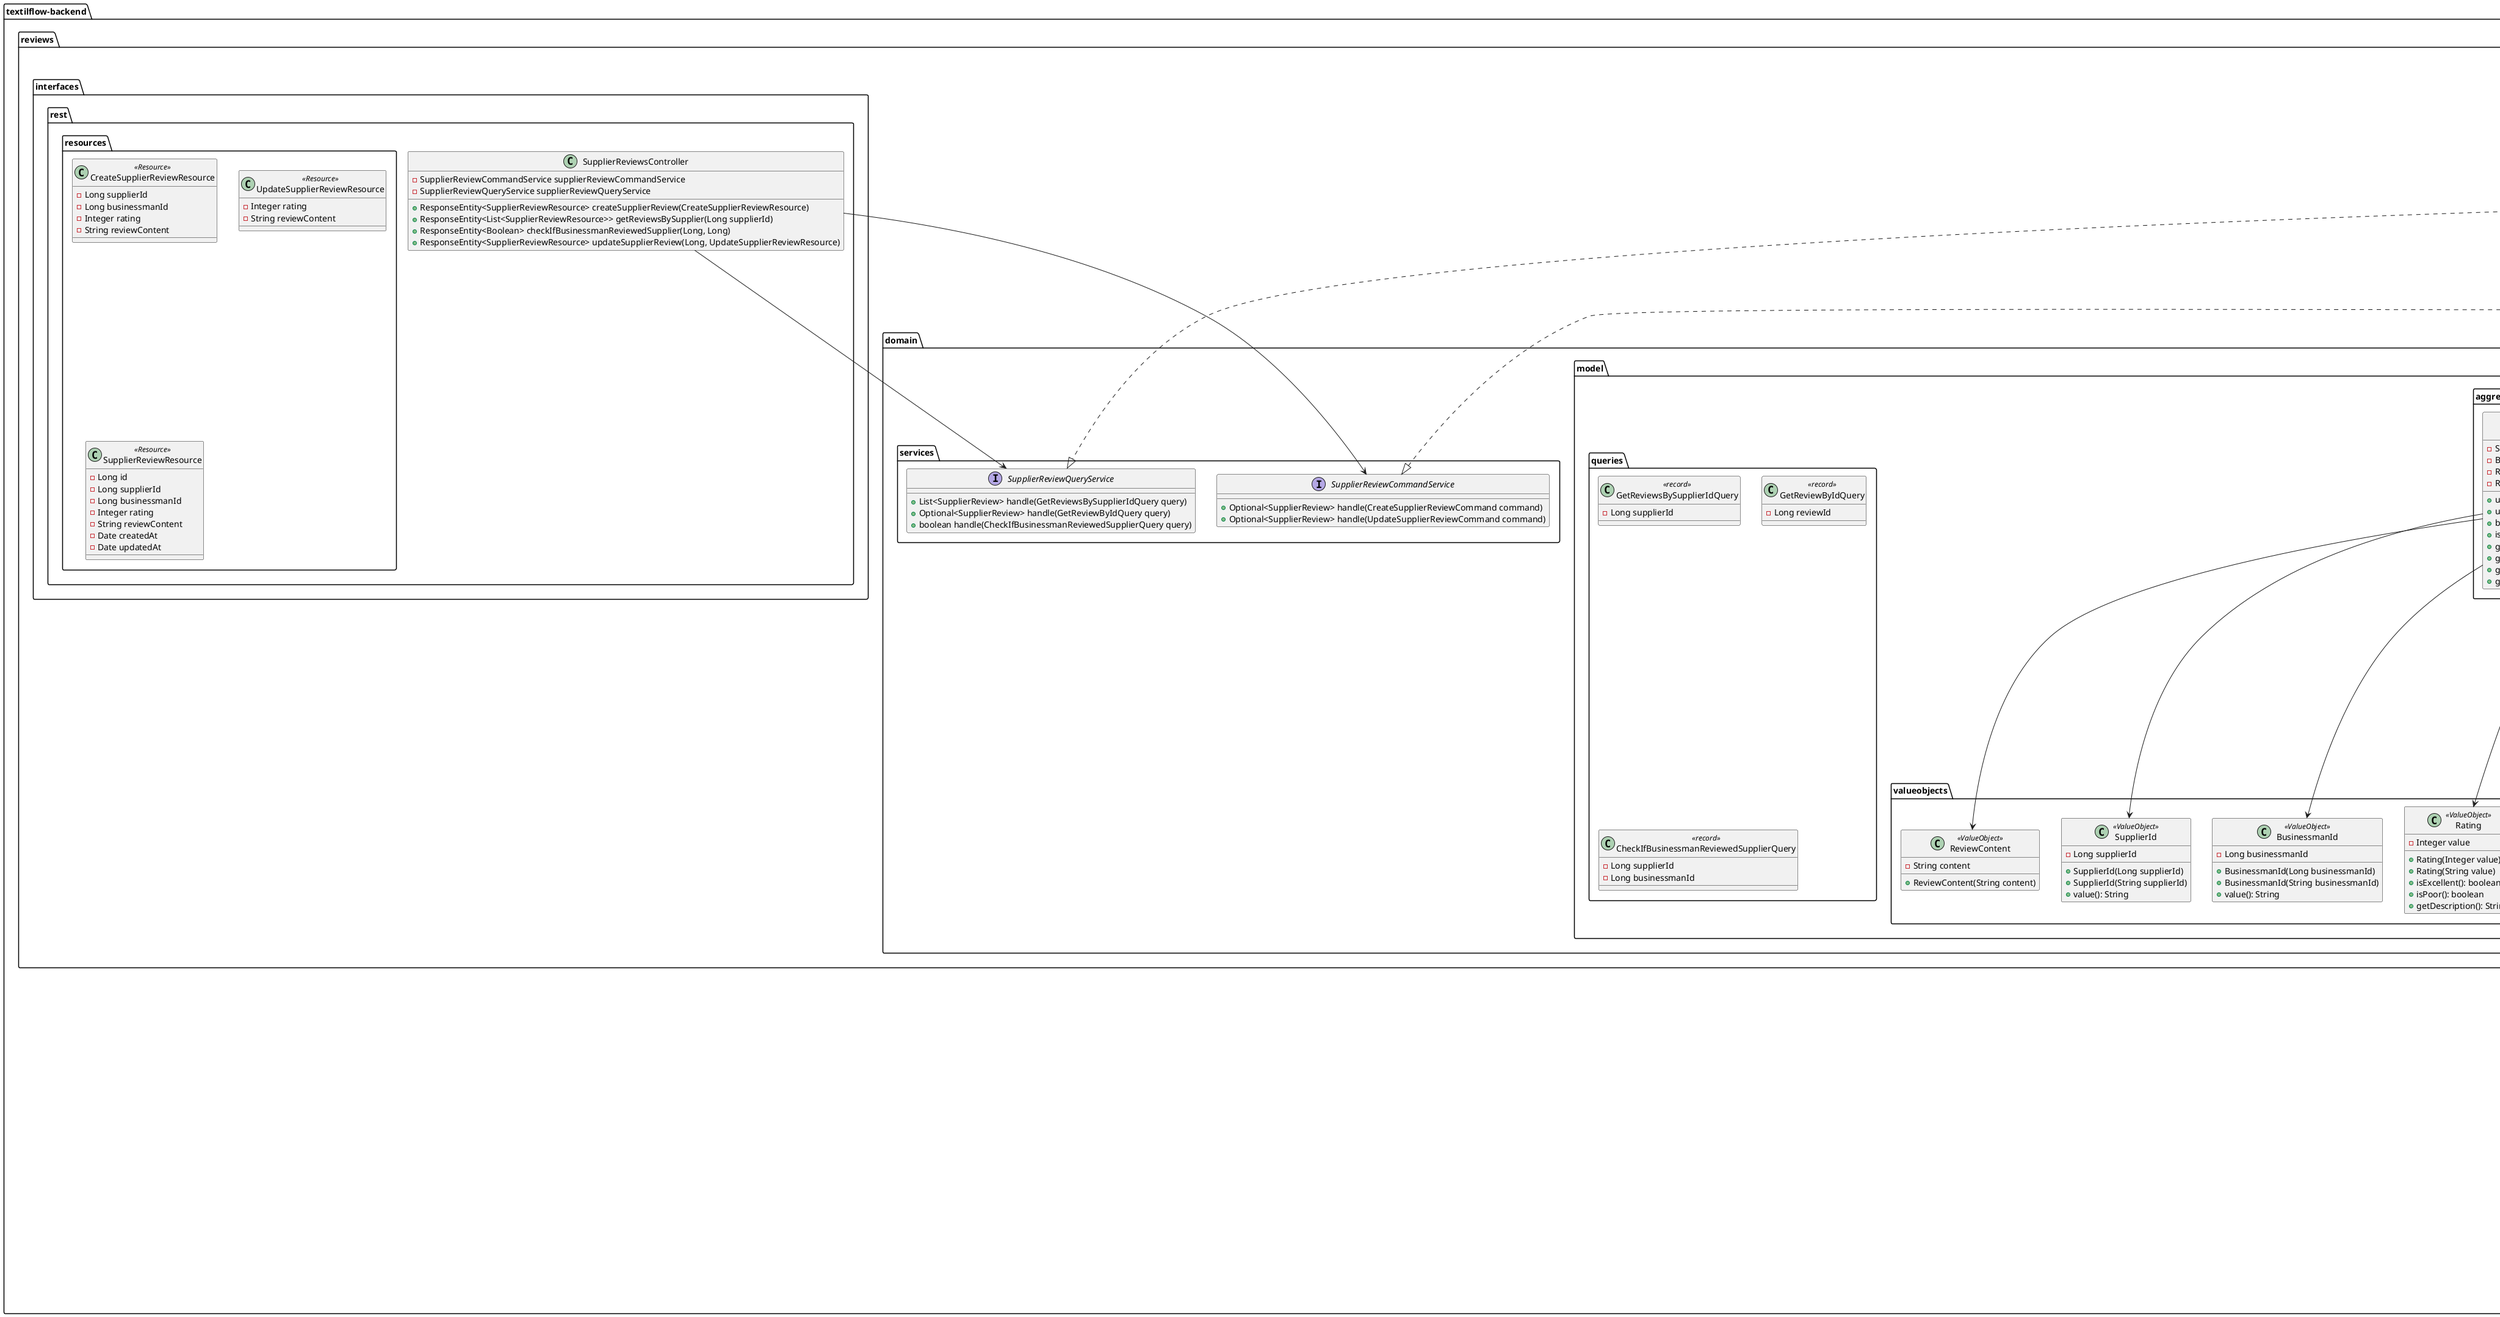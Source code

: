 @startuml
package textilflow-backend {

    ' --- BOUNDED CONTEXT: IAM ---
    package iam {
        package domain {
            package model {
                package aggregates {
                    class User <<AggregateRoot>> {
                        - String name
                        - String email
                        - String password
                        - Roles role
                        - String country
                        - String city
                        - String address
                        - String phone
                        + updateRole(Roles newRole)
                        + getRoleName(): String
                    }
                }
                package commands {
                    class SignInCommand <<record>> {
                        - String email
                        - String password
                    }
                    class SignUpCommand <<record>> {
                        - String name
                        - String email
                        - String password
                        - String country
                        - String city
                        - String address
                        - String phone
                        - Roles role
                    }
                    class UpdateUserRoleCommand <<record>> {
                        - Long userId
                        - Roles newRole
                    }
                    class UpdateUserDataCommand <<record>> {
                        - Long userId
                        - String name
                        - String email
                        - String country
                        - String city
                        - String address
                        - String phone
                    }
                }
                package queries {
                    class GetUserByEmailQuery <<record>> {
                        - String email
                    }
                    class GetUserByIdQuery <<record>> {
                        - Long userId
                    }
                }
                package valueobjects {
                    enum Roles {
                        BUSINESSMAN
                        SUPPLIER
                    }
                    class EmailAddress <<ValueObject>> {
                        - String address
                    }
                }
            }
            package services {
                interface UserCommandService {
                    + Optional<User> handle(SignUpCommand command)
                    + Optional<User> handle(UpdateUserRoleCommand command)
                    + Optional<User> handle(UpdateUserDataCommand command)
                    + Optional<ImmutablePair<User, String>> handle(SignInCommand command)
                }
                interface UserQueryService {
                    + Optional<User> handle(GetUserByIdQuery query)
                    + Optional<User> handle(GetUserByEmailQuery query)
                }
            }
        }
        package application {
            package internal {
                package commandservices {
                    class UserCommandServiceImpl {
                        - UserRepository userRepository
                        - HashingService hashingService
                        - TokenService tokenService
                        - ApplicationEventPublisher eventPublisher
                        + Optional<User> handle(SignUpCommand command)
                        + Optional<ImmutablePair<User, String>> handle(SignInCommand command)
                        + Optional<User> handle(UpdateUserRoleCommand command)
                        + Optional<User> handle(UpdateUserDataCommand command)
                    }
                }
                package queryservices {
                    class UserQueryServiceImpl {
                        - UserRepository userRepository
                        + Optional<User> handle(GetUserByIdQuery query)
                        + Optional<User> handle(GetUserByEmailQuery query)
                    }
                }
            }
        }
        package infrastructure {
            package hashing {
                interface HashingService {
                    + String encode(String password)
                    + boolean matches(String rawPassword, String encodedPassword)
                }
            }
            package tokens {
                interface TokenService {
                    + String generateToken(String email)
                }
            }
            package persistence {
                package jpa {
                    interface UserRepository {
                        + Optional<User> findByEmail(String email)
                        + Optional<User> findById(Long id)
                        + boolean existsByEmail(String email)
                        + User save(User user)
                    }
                }
            }
        }
    }

    ' --- BOUNDED CONTEXT: BATCHES ---
    package batches {
        package domain {
            package model {
                package aggregates {
                    class Batch <<AggregateRoot>> {
                        - String code
                        - String client
                        - Long businessmanId
                        - Long supplierId
                        - String fabricType
                        - String color
                        - Integer quantity
                        - Double price
                        - String observations
                        - String address
                        - LocalDate date
                        - BatchStatus status
                        - String imageUrl
                        + updateInformation(...)
                    }
                }
                package commands {
                    class CreateBatchCommand <<record>> {
                        - String code
                        - String client
                        - Long businessmanId
                        - Long supplierId
                        - String fabricType
                        - String color
                        - Integer quantity
                        - Double price
                        - String observations
                        - String address
                        - LocalDate date
                        - BatchStatus status
                        - String imageUrl
                    }
                    class UpdateBatchCommand <<record>> {
                        - Long batchId
                        - String code
                        - String client
                        - Long businessmanId
                        - Long supplierId
                        - String fabricType
                        - String color
                        - Integer quantity
                        - Double price
                        - String observations
                        - String address
                        - LocalDate date
                        - BatchStatus status
                        - String imageUrl
                    }
                    class DeleteBatchCommand <<record>> {
                        - Long batchId
                    }
                }
                package queries {
                    class GetAllBatchesQuery <<record>> {}
                    class GetBatchByIdQuery <<record>> {
                        - Long batchId
                    }
                }
                package valueobjects {
                    enum BatchStatus {
                        PENDING
                        IN_PROGRESS
                        COMPLETED
                        CANCELLED
                    }
                }
            }
            package services {
                interface BatchCommandService {
                    + Long handle(CreateBatchCommand command)
                    + Optional<Batch> handle(UpdateBatchCommand command)
                    + void handle(DeleteBatchCommand command)
                }
                interface BatchQueryService {
                    + Optional<Batch> handle(GetBatchByIdQuery query)
                    + List<Batch> handle(GetAllBatchesQuery query)
                }
            }
        }
        package application {
            package internal {
                package commandservices {
                    class BatchCommandServiceImpl {
                        - BatchRepository batchRepository
                        - ProfilesContextFacade profilesContextFacade
                        - ApplicationEventPublisher eventPublisher
                        + Long handle(CreateBatchCommand command)
                        + Optional<Batch> handle(UpdateBatchCommand command)
                        + void handle(DeleteBatchCommand command)
                    }
                }
                package queryservices {
                    class BatchQueryServiceImpl {
                        - BatchRepository batchRepository
                        + Optional<Batch> handle(GetBatchByIdQuery query)
                        + List<Batch> handle(GetAllBatchesQuery query)
                    }
                }
            }
        }
        package infraestructure {
            package persistence {
                package repositories {
                    interface BatchRepository {
                        + List<Batch> findByBusinessmanId(Long)
                        + List<Batch> findBySupplierId(Long)
                        + boolean existsByCode(String)
                        + boolean existsByCodeAndIdIsNot(String, Long)
                        + Optional<Batch> findById(Long)
                        + Batch save(Batch)
                        + void deleteById(Long)
                    }
                }
            }
        }
    }

    ' --- BOUNDED CONTEXT: PROFILES ---
    package profiles {
        package domain {
            package model {
                package aggregates {
                    class Businessman <<AggregateRoot>> {
                        - Long userId
                        - CompanyName companyName
                        - Ruc ruc
                        - BusinessType businessType
                        - LogoUrl logoUrl
                        - String description
                        - String website
                        - Date createdAt
                        - Date updatedAt
                        + updateInformation(CompanyName, Ruc, BusinessType, String, String)
                        + updateLogo(LogoUrl logoUrl)
                        + getCompanyNameValue(): String
                        + getRucValue(): String
                        + getBusinessTypeValue(): String
                        + getLogoUrlValue(): String
                    }
                    class Supplier <<AggregateRoot>> {
                        - Long userId
                        - CompanyName companyName
                        - Ruc ruc
                        - Specialization specialization
                        - LogoUrl logoUrl
                        - String description
                        - String certifications
                        - Date createdAt
                        - Date updatedAt
                        + updateInformation(CompanyName, Ruc, Specialization, String, String)
                        + updateLogo(LogoUrl logoUrl)
                        + getCompanyNameValue(): String
                        + getRucValue(): String
                        + getSpecializationValue(): String
                        + getLogoUrlValue(): String
                    }
                }
                package commands {
                    class CreateBusinessmanCommand <<record>> {
                        - Long userId
                        - String companyName
                        - String ruc
                        - String businessType
                        - String description
                        - String website
                    }
                    class CreateSupplierCommand <<record>> {
                        - Long userId
                        - String companyName
                        - String ruc
                        - String specialization
                        - String description
                        - String certifications
                    }
                    class UpdateBusinessmanCommand <<record>> {
                        - Long userId
                        - String companyName
                        - String ruc
                        - String businessType
                        - String description
                        - String website
                        - String name
                        - String email
                        - String country
                        - String city
                        - String address
                        - String phone
                    }
                    class UpdateSupplierCommand <<record>> {
                        - Long userId
                        - String companyName
                        - String ruc
                        - String specialization
                        - String description
                        - String certifications
                        - String name
                        - String email
                        - String country
                        - String city
                        - String address
                        - String phone
                    }
                    class DeleteLogoCommand <<record>> {
                        - Long userId
                    }
                    class UploadLogoCommand <<record>> {
                        - Long userId
                        - String logoUrl
                    }
                }
                package queries {
                    class GetAllBusinessmenQuery <<record>> {}
                    class GetBusinessmanByUserIdQuery <<record>> {
                        - Long userId
                    }
                    class GetAllSuppliersQuery <<record>> {}
                    class GetSupplierByUserIdQuery <<record>> {
                        - Long userId
                    }
                    class GetProfileByUserIdQuery <<record>> {
                        - Long userId
                    }
                }
                package valueobjects {
                    class CompanyName <<ValueObject>> {
                        - String name
                        + CompanyName(String name)
                    }
                    class Ruc <<ValueObject>> {
                        - String number
                        + Ruc(String number)
                    }
                    class BusinessType <<ValueObject>> {
                        - String type
                        + BusinessType(String type)
                    }
                    class Specialization <<ValueObject>> {
                        - String area
                        + Specialization(String area)
                    }
                    class LogoUrl <<ValueObject>> {
                        - String url
                        + LogoUrl(String url)
                        + isEmpty(): boolean
                    }
                    class UserId <<ValueObject>> {
                        - Long id
                        + UserId(Long id)
                    }
                }
            }
            package services {
                interface BusinessmanCommandService {
                    + Optional<Businessman> handle(CreateBusinessmanCommand command)
                    + Optional<Businessman> handle(UpdateBusinessmanCommand command)
                    + Optional<Businessman> handle(UploadLogoCommand command)
                    + Optional<Businessman> handle(DeleteLogoCommand command)
                }
                interface BusinessmanQueryService {
                    + Optional<Businessman> handle(GetBusinessmanByUserIdQuery query)
                    + List<Businessman> handle(GetAllBusinessmenQuery query)
                }
                interface SupplierCommandService {
                    + Optional<Supplier> handle(CreateSupplierCommand command)
                    + Optional<Supplier> handle(UpdateSupplierCommand command)
                    + Optional<Supplier> handle(UploadLogoCommand command)
                    + Optional<Supplier> handle(DeleteLogoCommand command)
                }
                interface SupplierQueryService {
                    + Optional<Supplier> handle(GetSupplierByUserIdQuery query)
                    + List<Supplier> handle(GetAllSuppliersQuery query)
                }
            }
        }
        package application {
            package internal {
                package commandservices {
                    class BusinessmanCommandServiceImpl {
                        - BusinessmanRepository businessmanRepository
                        - ExternalIamService externalIamService
                        - ApplicationEventPublisher eventPublisher
                        + Optional<Businessman> handle(CreateBusinessmanCommand command)
                        + Optional<Businessman> handle(UpdateBusinessmanCommand command)
                        + Optional<Businessman> handle(UploadLogoCommand command)
                        + Optional<Businessman> handle(DeleteLogoCommand command)
                    }
                    class SupplierCommandServiceImpl {
                        - SupplierRepository supplierRepository
                        - ExternalIamService externalIamService
                        - ApplicationEventPublisher eventPublisher
                        + Optional<Supplier> handle(CreateSupplierCommand command)
                        + Optional<Supplier> handle(UpdateSupplierCommand command)
                        + Optional<Supplier> handle(UploadLogoCommand command)
                        + Optional<Supplier> handle(DeleteLogoCommand command)
                    }
                }
                package queryservices {
                    class BusinessmanQueryServiceImpl {
                        - BusinessmanRepository businessmanRepository
                        + Optional<Businessman> handle(GetBusinessmanByUserIdQuery query)
                        + List<Businessman> handle(GetAllBusinessmenQuery query)
                    }
                    class SupplierQueryServiceImpl {
                        - SupplierRepository supplierRepository
                        + Optional<Supplier> handle(GetSupplierByUserIdQuery query)
                        + List<Supplier> handle(GetAllSuppliersQuery query)
                    }
                }
            }
        }
        package infrastructure {
            package persistence {
                package repositories {
                    interface BusinessmanRepository {
                        + Optional<Businessman> findByUserId(Long userId)
                        + boolean existsByUserId(Long userId)
                        + void deleteByUserId(Long userId)
                        + Businessman save(Businessman businessman)
                        + List<Businessman> findAll()
                    }
                    interface SupplierRepository {
                        + Optional<Supplier> findByUserId(Long userId)
                        + boolean existsByUserId(Long userId)
                        + void deleteByUserId(Long userId)
                        + Supplier save(Supplier supplier)
                        + List<Supplier> findAll()
                    }
                }
            }
        }
        package interfaces {
            package acl {
                interface ProfilesContextFacade {
                    + Optional<UserData> getUserById(Long userId)
                    + boolean existsBusinessmanByUserId(Long userId)
                    + boolean existsSupplierByUserId(Long userId)
                }
            }
        }
    }

    ' --- BOUNDED CONTEXT: REVIEWS ---
    package reviews {
        package domain {
            package model {
                package aggregates {
                    class SupplierReview <<AggregateRoot>> {
                        - SupplierId supplierId
                        - BusinessmanId businessmanId
                        - Rating rating
                        - ReviewContent reviewContent
                        + update(UpdateSupplierReviewCommand command)
                        + update(Integer newRating, String newReviewContent)
                        + belongsToBusinessman(BusinessmanId businessmanId): boolean
                        + isForSupplier(SupplierId supplierId): boolean
                        + getSupplierIdValue(): Long
                        + getBusinessmanIdValue(): Long
                        + getRatingValue(): Integer
                        + getReviewContentValue(): String
                    }
                }
                package commands {
                    class CreateSupplierReviewCommand <<record>> {
                        - Long supplierId
                        - Long businessmanId
                        - Integer rating
                        - String reviewContent
                    }
                    class UpdateSupplierReviewCommand <<record>> {
                        - Long reviewId
                        - Integer rating
                        - String reviewContent
                    }
                }
                package queries {
                    class GetReviewsBySupplierIdQuery <<record>> {
                        - Long supplierId
                    }
                    class GetReviewByIdQuery <<record>> {
                        - Long reviewId
                    }
                    class CheckIfBusinessmanReviewedSupplierQuery <<record>> {
                        - Long supplierId
                        - Long businessmanId
                    }
                }
                package valueobjects {
                    class SupplierId <<ValueObject>> {
                        - Long supplierId
                        + SupplierId(Long supplierId)
                        + SupplierId(String supplierId)
                        + value(): String
                    }
                    class BusinessmanId <<ValueObject>> {
                        - Long businessmanId
                        + BusinessmanId(Long businessmanId)
                        + BusinessmanId(String businessmanId)
                        + value(): String
                    }
                    class Rating <<ValueObject>> {
                        - Integer value
                        + Rating(Integer value)
                        + Rating(String value)
                        + isExcellent(): boolean
                        + isPoor(): boolean
                        + getDescription(): String
                    }
                    class ReviewContent <<ValueObject>> {
                        - String content
                        + ReviewContent(String content)
                    }
                }
                package events {
                    class ReviewCreatedEvent <<DomainEvent>> {
                        - Long reviewId
                        - SupplierId supplierId
                        - BusinessmanId businessmanId
                        - Rating rating
                    }
                    class ReviewUpdatedEvent <<DomainEvent>> {
                        - Long reviewId
                        - SupplierId supplierId
                        - BusinessmanId businessmanId
                        - Rating oldRating
                        - Rating newRating
                    }
                }
            }
            package services {
                interface SupplierReviewCommandService {
                    + Optional<SupplierReview> handle(CreateSupplierReviewCommand command)
                    + Optional<SupplierReview> handle(UpdateSupplierReviewCommand command)
                }
                interface SupplierReviewQueryService {
                    + List<SupplierReview> handle(GetReviewsBySupplierIdQuery query)
                    + Optional<SupplierReview> handle(GetReviewByIdQuery query)
                    + boolean handle(CheckIfBusinessmanReviewedSupplierQuery query)
                }
            }
        }
        package application {
            package internal {
                package commandservices {
                    class SupplierReviewCommandServiceImpl {
                        - SupplierReviewRepository supplierReviewRepository
                        + Optional<SupplierReview> handle(CreateSupplierReviewCommand command)
                        + Optional<SupplierReview> handle(UpdateSupplierReviewCommand command)
                    }
                }
                package queryservices {
                    class SupplierReviewQueryServiceImpl {
                        - SupplierReviewRepository supplierReviewRepository
                        + List<SupplierReview> handle(GetReviewsBySupplierIdQuery query)
                        + Optional<SupplierReview> handle(GetReviewByIdQuery query)
                        + boolean handle(CheckIfBusinessmanReviewedSupplierQuery query)
                    }
                }
            }
            package outboundservices {
                package acl {
                    class ExternalProfilesService {
                        - ProfilesContextFacade profilesContextFacade
                        + Optional<Long> getBusinessmanProfileId(Long userId)
                        + Optional<Long> getSupplierProfileId(Long userId)
                        + boolean hasBusinessmanProfile(Long userId)
                        + boolean hasSupplierProfile(Long userId)
                        + Optional<String> getCompanyNameByUserId(Long userId)
                        + boolean isValidBusinessmanId(Long businessmanId)
                        + boolean isValidSupplierId(Long supplierId)
                    }
                }
            }
        }
        package infrastructure {
            package persistence {
                package repositories {
                    interface SupplierReviewRepository {
                        + List<SupplierReview> findBySupplierId(SupplierId supplierId)
                        + Optional<SupplierReview> findBySupplierIdAndBusinessmanId(SupplierId, BusinessmanId)
                        + boolean existsBySupplierIdAndBusinessmanId(SupplierId, BusinessmanId)
                        + long countBySupplierId(SupplierId supplierId)
                        + List<SupplierReview> findByBusinessmanId(BusinessmanId businessmanId)
                        + Optional<SupplierReview> findById(Long id)
                        + SupplierReview save(SupplierReview review)
                    }
                }
            }
        }
        package interfaces {
            package rest {
                class SupplierReviewsController {
                    - SupplierReviewCommandService supplierReviewCommandService
                    - SupplierReviewQueryService supplierReviewQueryService
                    + ResponseEntity<SupplierReviewResource> createSupplierReview(CreateSupplierReviewResource)
                    + ResponseEntity<List<SupplierReviewResource>> getReviewsBySupplier(Long supplierId)
                    + ResponseEntity<Boolean> checkIfBusinessmanReviewedSupplier(Long, Long)
                    + ResponseEntity<SupplierReviewResource> updateSupplierReview(Long, UpdateSupplierReviewResource)
                }
                package resources {
                    class CreateSupplierReviewResource <<Resource>> {
                        - Long supplierId
                        - Long businessmanId
                        - Integer rating
                        - String reviewContent
                    }
                    class UpdateSupplierReviewResource <<Resource>> {
                        - Integer rating
                        - String reviewContent
                    }
                    class SupplierReviewResource <<Resource>> {
                        - Long id
                        - Long supplierId
                        - Long businessmanId
                        - Integer rating
                        - String reviewContent
                        - Date createdAt
                        - Date updatedAt
                    }
                }
            }
        }
    }

    ' --- SHARED KERNEL ---
    package shared {
        package application {
            package services {
                interface CloudinaryService {
                    + String uploadImage(MultipartFile file, String folder)
                    + String uploadImage(MultipartFile file, String folder, String publicId)
                    + boolean deleteImage(String publicId)
                    + String extractPublicId(String imageUrl)
                }
                interface EmailService {
                    + void sendWelcomeEmail(String toEmail, String userName, String userRole)
                }
            }
        }
        package domain {
            package model {
                package aggregates {
                    abstract class AuditableAbstractAggregateRoot {
                        - Long id
                        - Date createdAt
                        - Date updatedAt
                        + addDomainEvent(Object event)
                    }
                }
                package entities {
                    abstract class AuditableModel {
                        - Long id
                        - Date createdAt
                        - Date updatedAt
                    }
                }
            }
        }
        package infrastructure {
            package documentation {
                package openapi {
                    package configuration {
                        class OpenApiConfiguration {
                            - String applicationName
                            - String applicationDescription
                            - String applicationVersion
                            + OpenAPI textilFlowPlatformOpenApi()
                        }
                    }
                }
            }
            package external {
                package cloudinary {
                    class CloudinaryServiceImpl {
                        - Cloudinary cloudinary
                        + String uploadImage(MultipartFile file, String folder)
                        + String uploadImage(MultipartFile file, String folder, String publicId)
                        + boolean deleteImage(String publicId)
                        + String extractPublicId(String imageUrl)
                    }
                }
                package email {
                    class EmailServiceImpl {
                        - JavaMailSender mailSender
                        - String fromEmail
                        + void sendWelcomeEmail(String toEmail, String userName, String userRole)
                        - String buildWelcomeEmailTemplate(String, String, String, String)
                    }
                }
            }
            package persistence {
                package flyway {
                    class FlywayConfiguration {
                        + FlywayConfiguration(DataSource dataSource)
                    }
                }
                package jpa {
                    package configuration {
                        package strategy {
                            class SnakeCasePhysicalNamingStrategy {
                                + Identifier toPhysicalCatalogName(Identifier, JdbcEnvironment)
                                + Identifier toPhysicalSchemaName(Identifier, JdbcEnvironment)
                                + Identifier toPhysicalTableName(Identifier, JdbcEnvironment)
                                + Identifier toPhysicalSequenceName(Identifier, JdbcEnvironment)
                                + Identifier toPhysicalColumnName(Identifier, JdbcEnvironment)
                                - Identifier toSnakeCase(Identifier identifier)
                                - Identifier toPlural(Identifier identifier)
                            }
                        }
                    }
                }
            }
        }
        package interfaces {
            package rest {
                package resources {
                    class MessageResource <<Resource>> {
                        - String message
                    }
                    class UploadResource <<Resource>> {
                    }
                }
            }
        }
    }
}

' --- RELACIONES IAM ---
User --|> AuditableAbstractAggregateRoot
User --> Roles
User ..> SignUpCommand : "creates"
User ..> SignInCommand : "creates"
UserCommandServiceImpl ..|> UserCommandService
UserCommandServiceImpl --> UserRepository
UserCommandServiceImpl --> HashingService
UserCommandServiceImpl --> TokenService
UserQueryServiceImpl ..|> UserQueryService
UserQueryServiceImpl --> UserRepository

' --- RELACIONES BATCHES ---
Batch --|> AuditableAbstractAggregateRoot
Batch --> BatchStatus
Batch ..> CreateBatchCommand : "creates"
Batch ..> UpdateBatchCommand : "updates"
BatchCommandServiceImpl ..|> BatchCommandService
BatchCommandServiceImpl --> BatchRepository
BatchCommandServiceImpl --> ProfilesContextFacade
BatchQueryServiceImpl ..|> BatchQueryService
BatchQueryServiceImpl --> BatchRepository

' --- RELACIONES PROFILES ---
Businessman --> CompanyName
Businessman --> Ruc
Businessman --> BusinessType
Businessman --> LogoUrl
Businessman ..> CreateBusinessmanCommand : "creates"
Businessman ..> UpdateBusinessmanCommand : "updates"

Supplier --> CompanyName
Supplier --> Ruc
Supplier --> Specialization
Supplier --> LogoUrl
Supplier ..> CreateSupplierCommand : "creates"
Supplier ..> UpdateSupplierCommand : "updates"

BusinessmanCommandServiceImpl ..|> BusinessmanCommandService
BusinessmanCommandServiceImpl --> BusinessmanRepository
BusinessmanQueryServiceImpl ..|> BusinessmanQueryService
BusinessmanQueryServiceImpl --> BusinessmanRepository

SupplierCommandServiceImpl ..|> SupplierCommandService
SupplierCommandServiceImpl --> SupplierRepository
SupplierQueryServiceImpl ..|> SupplierQueryService
SupplierQueryServiceImpl --> SupplierRepository

' --- RELACIONES REVIEWS ---
SupplierReview --|> AuditableAbstractAggregateRoot
SupplierReview --> SupplierId
SupplierReview --> BusinessmanId
SupplierReview --> Rating
SupplierReview --> ReviewContent
SupplierReview ..> CreateSupplierReviewCommand : "creates"
SupplierReview ..> UpdateSupplierReviewCommand : "updates"
SupplierReview ..> ReviewCreatedEvent : "publishes"
SupplierReview ..> ReviewUpdatedEvent : "publishes"

SupplierReviewCommandServiceImpl ..|> SupplierReviewCommandService
SupplierReviewCommandServiceImpl --> SupplierReviewRepository
SupplierReviewQueryServiceImpl ..|> SupplierReviewQueryService
SupplierReviewQueryServiceImpl --> SupplierReviewRepository

ExternalProfilesService --> ProfilesContextFacade
SupplierReviewsController --> SupplierReviewCommandService
SupplierReviewsController --> SupplierReviewQueryService

' --- RELACIONES SHARED ---
CloudinaryServiceImpl ..|> CloudinaryService
EmailServiceImpl ..|> EmailService
SnakeCasePhysicalNamingStrategy ..|> PhysicalNamingStrategy

' --- RELACIONES ENTRE CONTEXTOS ---
BatchCommandServiceImpl --> ProfilesContextFacade
ExternalProfilesService --> ProfilesContextFacade

' --- USO DEL SHARED KERNEL ---
UserCommandServiceImpl --> EmailService
BusinessmanCommandServiceImpl --> CloudinaryService
SupplierCommandServiceImpl --> CloudinaryService

@enduml